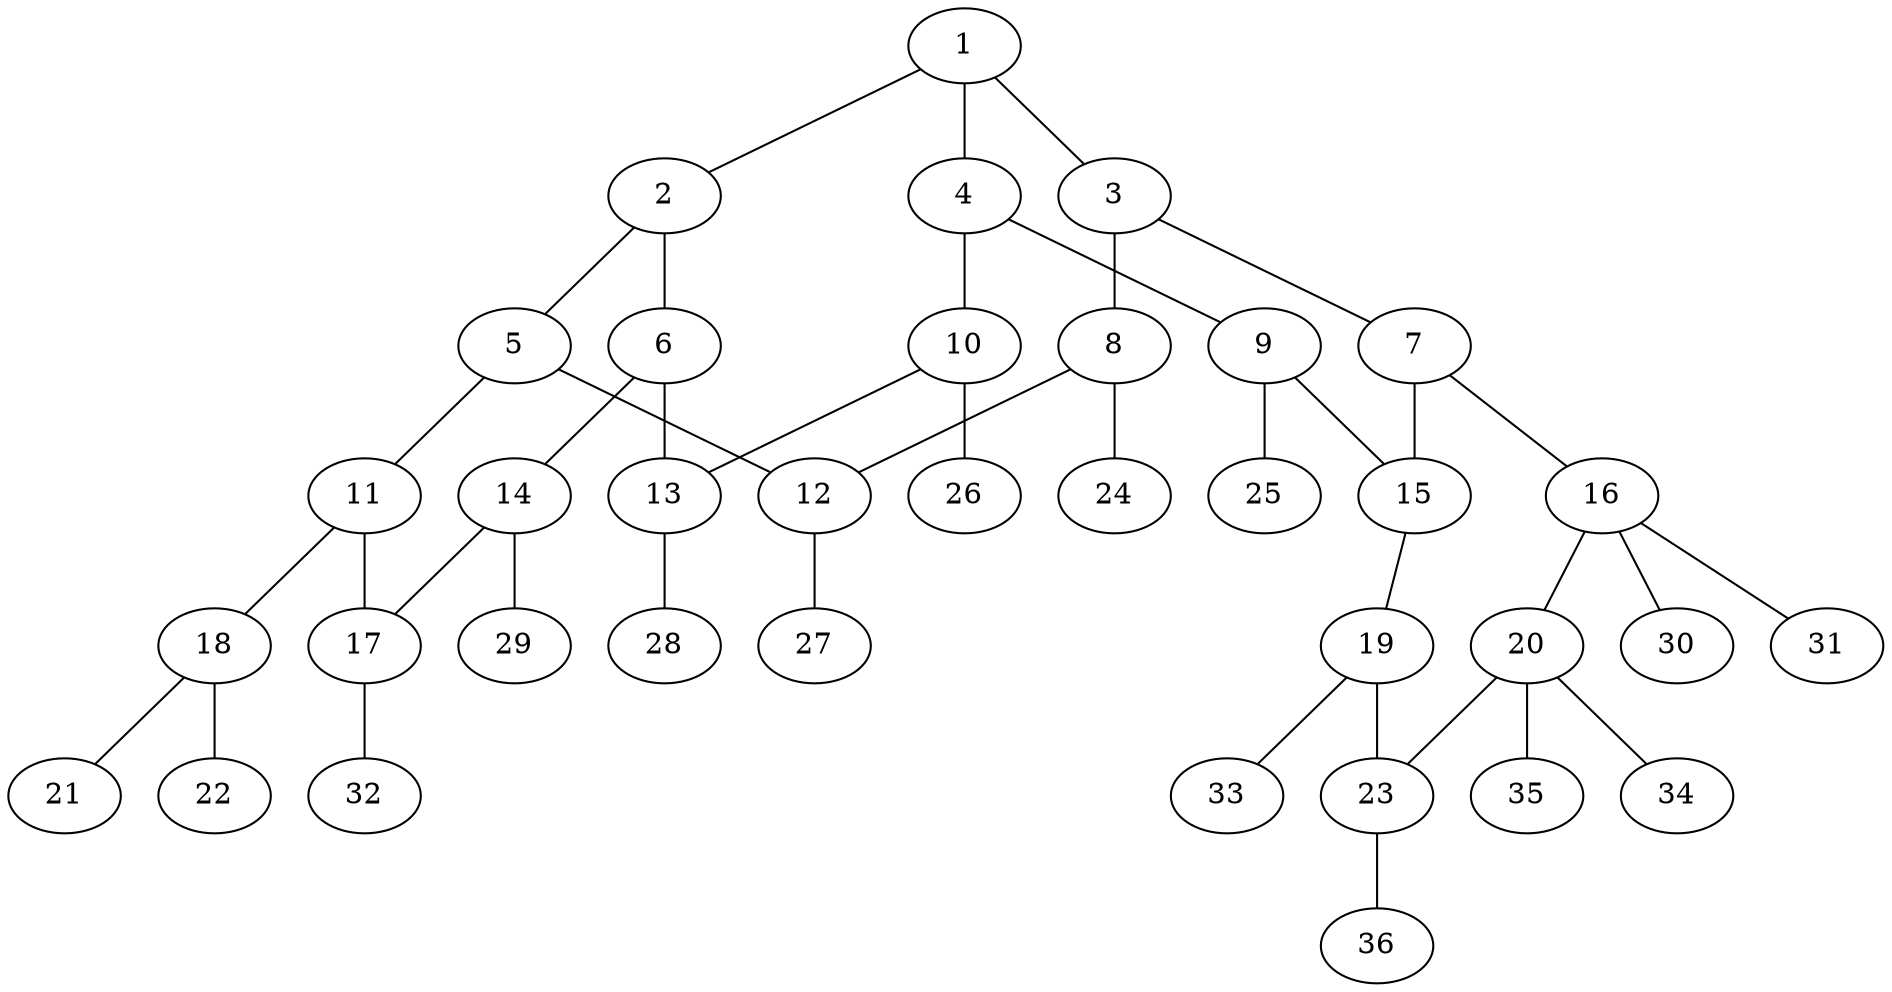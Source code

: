 graph molecule_3170 {
	1	 [chem=C];
	2	 [chem=C];
	1 -- 2	 [valence=1];
	3	 [chem=C];
	1 -- 3	 [valence=2];
	4	 [chem=C];
	1 -- 4	 [valence=1];
	5	 [chem=C];
	2 -- 5	 [valence=2];
	6	 [chem=C];
	2 -- 6	 [valence=1];
	7	 [chem=C];
	3 -- 7	 [valence=1];
	8	 [chem=C];
	3 -- 8	 [valence=1];
	9	 [chem=C];
	4 -- 9	 [valence=2];
	10	 [chem=C];
	4 -- 10	 [valence=1];
	11	 [chem=C];
	5 -- 11	 [valence=1];
	12	 [chem=C];
	5 -- 12	 [valence=1];
	13	 [chem=C];
	6 -- 13	 [valence=1];
	14	 [chem=C];
	6 -- 14	 [valence=2];
	15	 [chem=C];
	7 -- 15	 [valence=2];
	16	 [chem=C];
	7 -- 16	 [valence=1];
	8 -- 12	 [valence=2];
	24	 [chem=H];
	8 -- 24	 [valence=1];
	9 -- 15	 [valence=1];
	25	 [chem=H];
	9 -- 25	 [valence=1];
	10 -- 13	 [valence=2];
	26	 [chem=H];
	10 -- 26	 [valence=1];
	17	 [chem=C];
	11 -- 17	 [valence=2];
	18	 [chem=N];
	11 -- 18	 [valence=1];
	27	 [chem=H];
	12 -- 27	 [valence=1];
	28	 [chem=H];
	13 -- 28	 [valence=1];
	14 -- 17	 [valence=1];
	29	 [chem=H];
	14 -- 29	 [valence=1];
	19	 [chem=C];
	15 -- 19	 [valence=1];
	20	 [chem=C];
	16 -- 20	 [valence=1];
	30	 [chem=H];
	16 -- 30	 [valence=1];
	31	 [chem=H];
	16 -- 31	 [valence=1];
	32	 [chem=H];
	17 -- 32	 [valence=1];
	21	 [chem=O];
	18 -- 21	 [valence=2];
	22	 [chem=O];
	18 -- 22	 [valence=1];
	23	 [chem=C];
	19 -- 23	 [valence=2];
	33	 [chem=H];
	19 -- 33	 [valence=1];
	20 -- 23	 [valence=1];
	34	 [chem=H];
	20 -- 34	 [valence=1];
	35	 [chem=H];
	20 -- 35	 [valence=1];
	36	 [chem=H];
	23 -- 36	 [valence=1];
}
